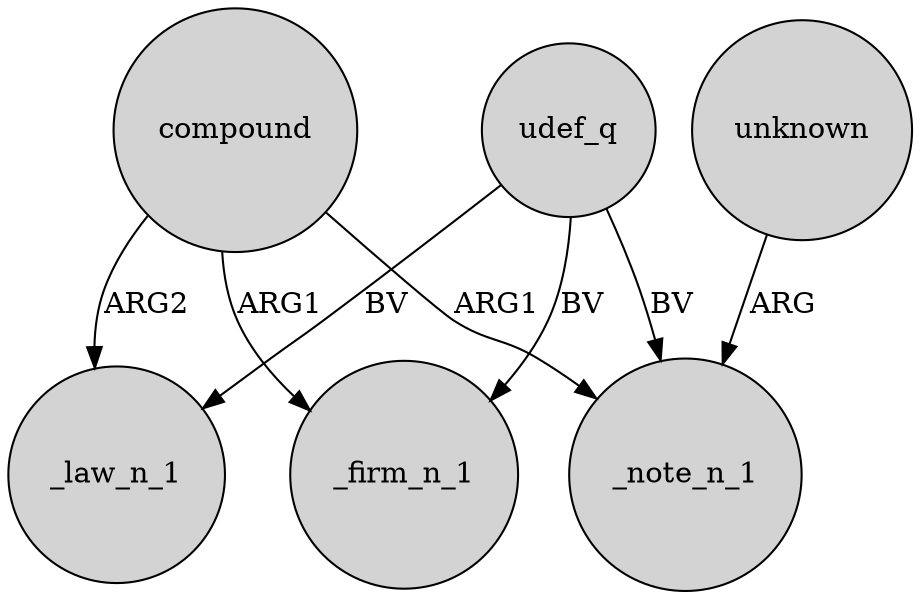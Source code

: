 digraph {
	node [shape=circle style=filled]
	udef_q -> _firm_n_1 [label=BV]
	compound -> _firm_n_1 [label=ARG1]
	udef_q -> _law_n_1 [label=BV]
	unknown -> _note_n_1 [label=ARG]
	compound -> _note_n_1 [label=ARG1]
	udef_q -> _note_n_1 [label=BV]
	compound -> _law_n_1 [label=ARG2]
}
